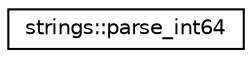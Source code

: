 digraph "Graphical Class Hierarchy"
{
 // LATEX_PDF_SIZE
  edge [fontname="Helvetica",fontsize="10",labelfontname="Helvetica",labelfontsize="10"];
  node [fontname="Helvetica",fontsize="10",shape=record];
  rankdir="LR";
  Node0 [label="strings::parse_int64",height=0.2,width=0.4,color="black", fillcolor="white", style="filled",URL="$interfacestrings_1_1parse__int64.html",tooltip="Attempts to parse a string to a 64-bit integer value."];
}
